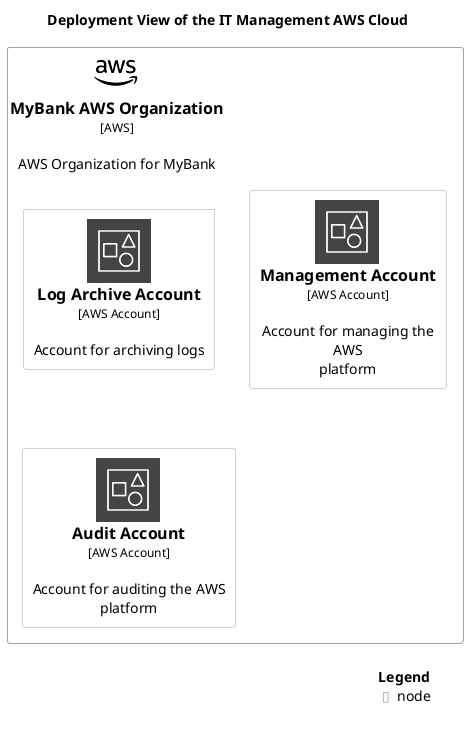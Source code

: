 @startuml deployment-view
!include <C4/C4_Deployment.puml>
!include <awslib14/AWSCommon>
!include <awslib14/AWSC4Integration>
!include <azure/AzureCommon>
!include <azure/AzureC4Integration>
!include <tupadr3/common>
!include <tupadr3/font-awesome-5/aws>
!include <awslib14/Groups/AWSAccount>







title Deployment View of the IT Management AWS Cloud
Node(mybank_itManagement_aws_mybankAwsOrganization, "MyBank AWS Organization", $descr="AWS Organization for MyBank", $type="AWS", $sprite="aws") {
  Node(mybank_itManagement_aws_logArchiveAccount, "Log Archive Account", $descr="Account for archiving logs", $type="AWS Account", $sprite="AWSAccount")
  Node(mybank_itManagement_aws_platformManagementAccount, "Management Account", $descr="Account for managing the AWS platform", $type="AWS Account", $sprite="AWSAccount")
  Node(mybank_itManagement_aws_auditAccount, "Audit Account", $descr="Account for auditing the AWS platform", $type="AWS Account", $sprite="AWSAccount")
}
SHOW_LEGEND()
@enduml
